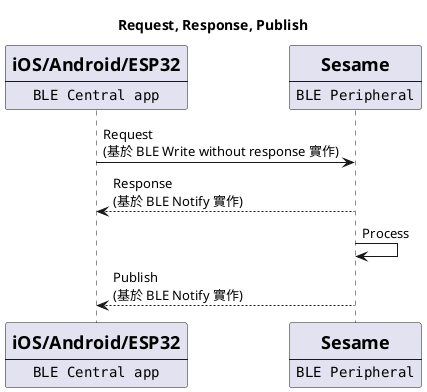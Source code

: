 @startuml
title Request, Response, Publish
participant BLEcentral [
    =iOS/Android/ESP32
    ----
    ""BLE Central app""
]
participant Server [
    =Sesame
    ----
    ""BLE Peripheral""
]

BLEcentral -> Server: Request\n(基於 BLE Write without response 實作)
Server --> BLEcentral: Response\n(基於 BLE Notify 實作)
Server -> Server: Process
Server --> BLEcentral: Publish\n(基於 BLE Notify 實作)

@enduml